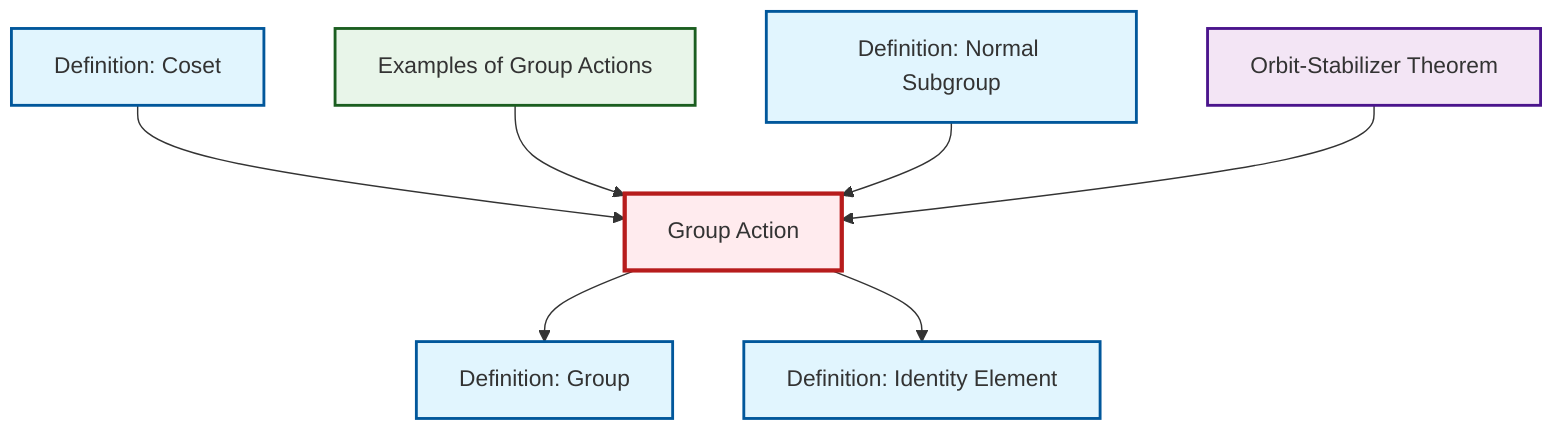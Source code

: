 graph TD
    classDef definition fill:#e1f5fe,stroke:#01579b,stroke-width:2px
    classDef theorem fill:#f3e5f5,stroke:#4a148c,stroke-width:2px
    classDef axiom fill:#fff3e0,stroke:#e65100,stroke-width:2px
    classDef example fill:#e8f5e9,stroke:#1b5e20,stroke-width:2px
    classDef current fill:#ffebee,stroke:#b71c1c,stroke-width:3px
    def-group-action["Group Action"]:::definition
    ex-group-action-examples["Examples of Group Actions"]:::example
    def-group["Definition: Group"]:::definition
    def-identity-element["Definition: Identity Element"]:::definition
    thm-orbit-stabilizer["Orbit-Stabilizer Theorem"]:::theorem
    def-coset["Definition: Coset"]:::definition
    def-normal-subgroup["Definition: Normal Subgroup"]:::definition
    def-coset --> def-group-action
    def-group-action --> def-group
    ex-group-action-examples --> def-group-action
    def-group-action --> def-identity-element
    def-normal-subgroup --> def-group-action
    thm-orbit-stabilizer --> def-group-action
    class def-group-action current